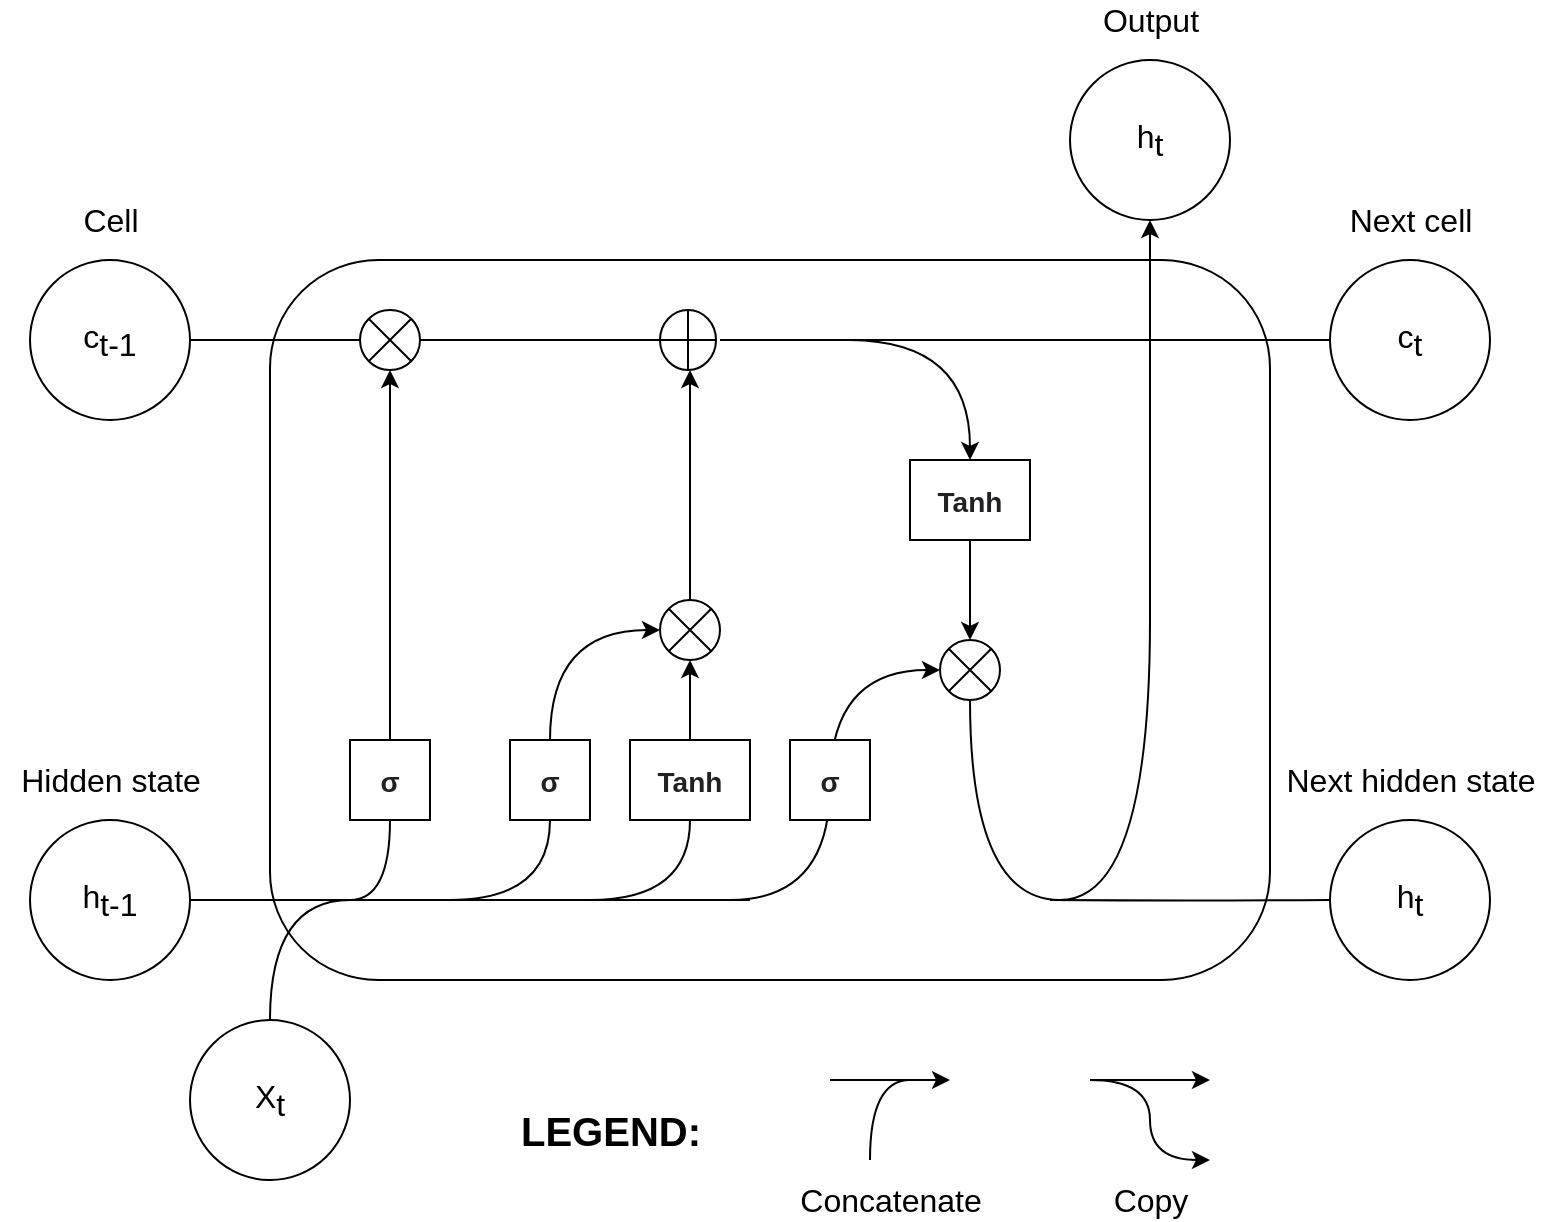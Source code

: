<mxfile version="16.5.3" type="device"><diagram id="aDb96i61qdKJiWqyvw3d" name="Page-1"><mxGraphModel dx="1038" dy="1740" grid="1" gridSize="10" guides="1" tooltips="1" connect="1" arrows="1" fold="1" page="1" pageScale="1" pageWidth="827" pageHeight="1169" math="0" shadow="0"><root><mxCell id="0"/><mxCell id="1" parent="0"/><mxCell id="R73uAFAnoTdCxDa9E3JN-49" value="" style="rounded=1;whiteSpace=wrap;html=1;fontSize=16;" vertex="1" parent="1"><mxGeometry x="240" y="-40" width="500" height="360" as="geometry"/></mxCell><mxCell id="R73uAFAnoTdCxDa9E3JN-17" style="edgeStyle=orthogonalEdgeStyle;curved=1;rounded=0;orthogonalLoop=1;jettySize=auto;html=1;fontSize=16;endArrow=none;endFill=0;" edge="1" parent="1" source="R73uAFAnoTdCxDa9E3JN-1"><mxGeometry relative="1" as="geometry"><mxPoint x="480" y="280" as="targetPoint"/></mxGeometry></mxCell><mxCell id="R73uAFAnoTdCxDa9E3JN-1" value="&lt;span style=&quot;font-size: 16px;&quot;&gt;h&lt;/span&gt;&lt;sub style=&quot;font-size: 16px;&quot;&gt;t-1&lt;/sub&gt;" style="ellipse;whiteSpace=wrap;html=1;aspect=fixed;fontSize=16;" vertex="1" parent="1"><mxGeometry x="120" y="240" width="80" height="80" as="geometry"/></mxCell><mxCell id="R73uAFAnoTdCxDa9E3JN-15" style="edgeStyle=orthogonalEdgeStyle;curved=1;rounded=0;orthogonalLoop=1;jettySize=auto;html=1;fontSize=16;startArrow=none;exitX=1;exitY=0.5;exitDx=0;exitDy=0;endArrow=none;endFill=0;entryX=0;entryY=0.5;entryDx=0;entryDy=0;" edge="1" parent="1" target="R73uAFAnoTdCxDa9E3JN-47"><mxGeometry relative="1" as="geometry"><mxPoint x="740" as="targetPoint"/><mxPoint x="465" as="sourcePoint"/></mxGeometry></mxCell><mxCell id="R73uAFAnoTdCxDa9E3JN-2" value="&lt;span style=&quot;font-size: 16px&quot;&gt;c&lt;/span&gt;&lt;sub style=&quot;font-size: 16px&quot;&gt;t-1&lt;/sub&gt;" style="ellipse;whiteSpace=wrap;html=1;aspect=fixed;fontSize=16;" vertex="1" parent="1"><mxGeometry x="120" y="-40" width="80" height="80" as="geometry"/></mxCell><mxCell id="R73uAFAnoTdCxDa9E3JN-26" style="edgeStyle=orthogonalEdgeStyle;curved=1;rounded=0;orthogonalLoop=1;jettySize=auto;html=1;fontSize=16;endArrow=none;endFill=0;exitX=0.5;exitY=0;exitDx=0;exitDy=0;" edge="1" parent="1" source="R73uAFAnoTdCxDa9E3JN-3"><mxGeometry relative="1" as="geometry"><mxPoint x="280" y="280" as="targetPoint"/><Array as="points"><mxPoint x="240" y="280"/></Array></mxGeometry></mxCell><mxCell id="R73uAFAnoTdCxDa9E3JN-3" value="&lt;span style=&quot;font-size: 16px&quot;&gt;X&lt;/span&gt;&lt;sub style=&quot;font-size: 16px&quot;&gt;t&lt;/sub&gt;" style="ellipse;whiteSpace=wrap;html=1;aspect=fixed;fontSize=16;" vertex="1" parent="1"><mxGeometry x="200" y="340" width="80" height="80" as="geometry"/></mxCell><mxCell id="R73uAFAnoTdCxDa9E3JN-4" value="Cell" style="text;html=1;align=center;verticalAlign=middle;resizable=0;points=[];autosize=1;strokeColor=none;fillColor=none;fontSize=16;" vertex="1" parent="1"><mxGeometry x="140" y="-70" width="40" height="20" as="geometry"/></mxCell><mxCell id="R73uAFAnoTdCxDa9E3JN-5" value="Hidden state" style="text;html=1;align=center;verticalAlign=middle;resizable=0;points=[];autosize=1;strokeColor=none;fillColor=none;fontSize=16;" vertex="1" parent="1"><mxGeometry x="105" y="210" width="110" height="20" as="geometry"/></mxCell><mxCell id="R73uAFAnoTdCxDa9E3JN-24" style="rounded=0;orthogonalLoop=1;jettySize=auto;html=1;entryX=0.5;entryY=1;entryDx=0;entryDy=0;fontSize=16;endArrow=classic;endFill=1;" edge="1" parent="1" source="R73uAFAnoTdCxDa9E3JN-7" target="R73uAFAnoTdCxDa9E3JN-21"><mxGeometry relative="1" as="geometry"/></mxCell><mxCell id="R73uAFAnoTdCxDa9E3JN-27" style="edgeStyle=orthogonalEdgeStyle;curved=1;rounded=0;orthogonalLoop=1;jettySize=auto;html=1;exitX=0.5;exitY=1;exitDx=0;exitDy=0;fontSize=16;endArrow=none;endFill=0;" edge="1" parent="1" source="R73uAFAnoTdCxDa9E3JN-7"><mxGeometry relative="1" as="geometry"><mxPoint x="280" y="280" as="targetPoint"/><Array as="points"><mxPoint x="300" y="280"/></Array></mxGeometry></mxCell><mxCell id="R73uAFAnoTdCxDa9E3JN-7" value="&lt;b style=&quot;color: rgb(32 , 33 , 34) ; font-family: sans-serif ; font-size: 14px ; background-color: rgb(255 , 255 , 255)&quot;&gt;σ&lt;/b&gt;" style="rounded=0;whiteSpace=wrap;html=1;fontSize=16;" vertex="1" parent="1"><mxGeometry x="280" y="200" width="40" height="40" as="geometry"/></mxCell><mxCell id="R73uAFAnoTdCxDa9E3JN-13" style="edgeStyle=orthogonalEdgeStyle;rounded=0;orthogonalLoop=1;jettySize=auto;html=1;entryX=0;entryY=0.5;entryDx=0;entryDy=0;fontSize=16;curved=1;exitX=0.5;exitY=0;exitDx=0;exitDy=0;" edge="1" parent="1" source="R73uAFAnoTdCxDa9E3JN-8" target="R73uAFAnoTdCxDa9E3JN-12"><mxGeometry relative="1" as="geometry"><Array as="points"><mxPoint x="380" y="145"/></Array></mxGeometry></mxCell><mxCell id="R73uAFAnoTdCxDa9E3JN-8" value="&lt;b style=&quot;color: rgb(32 , 33 , 34) ; font-family: sans-serif ; font-size: 14px ; background-color: rgb(255 , 255 , 255)&quot;&gt;σ&lt;/b&gt;" style="rounded=0;whiteSpace=wrap;html=1;fontSize=16;" vertex="1" parent="1"><mxGeometry x="360" y="200" width="40" height="40" as="geometry"/></mxCell><mxCell id="R73uAFAnoTdCxDa9E3JN-14" style="edgeStyle=orthogonalEdgeStyle;curved=1;rounded=0;orthogonalLoop=1;jettySize=auto;html=1;entryX=0.5;entryY=1;entryDx=0;entryDy=0;fontSize=16;" edge="1" parent="1" source="R73uAFAnoTdCxDa9E3JN-9" target="R73uAFAnoTdCxDa9E3JN-12"><mxGeometry relative="1" as="geometry"/></mxCell><mxCell id="R73uAFAnoTdCxDa9E3JN-9" value="&lt;b style=&quot;color: rgb(32 , 33 , 34) ; font-family: sans-serif ; font-size: 14px ; background-color: rgb(255 , 255 , 255)&quot;&gt;Tanh&lt;/b&gt;" style="rounded=0;whiteSpace=wrap;html=1;fontSize=16;" vertex="1" parent="1"><mxGeometry x="420" y="200" width="60" height="40" as="geometry"/></mxCell><mxCell id="R73uAFAnoTdCxDa9E3JN-36" style="edgeStyle=orthogonalEdgeStyle;curved=1;rounded=0;orthogonalLoop=1;jettySize=auto;html=1;fontSize=16;endArrow=classic;endFill=1;entryX=0.5;entryY=0;entryDx=0;entryDy=0;" edge="1" parent="1" source="R73uAFAnoTdCxDa9E3JN-10" target="R73uAFAnoTdCxDa9E3JN-39"><mxGeometry relative="1" as="geometry"><mxPoint x="590" y="160" as="targetPoint"/></mxGeometry></mxCell><mxCell id="R73uAFAnoTdCxDa9E3JN-10" value="&lt;b style=&quot;color: rgb(32 , 33 , 34) ; font-family: sans-serif ; font-size: 14px ; background-color: rgb(255 , 255 , 255)&quot;&gt;Tanh&lt;/b&gt;" style="rounded=0;whiteSpace=wrap;html=1;fontSize=16;" vertex="1" parent="1"><mxGeometry x="560" y="60" width="60" height="40" as="geometry"/></mxCell><mxCell id="R73uAFAnoTdCxDa9E3JN-32" style="edgeStyle=orthogonalEdgeStyle;curved=1;rounded=0;orthogonalLoop=1;jettySize=auto;html=1;entryX=0.5;entryY=1;entryDx=0;entryDy=0;fontSize=16;endArrow=classic;endFill=1;" edge="1" parent="1" source="R73uAFAnoTdCxDa9E3JN-12"><mxGeometry relative="1" as="geometry"><mxPoint x="450" y="15" as="targetPoint"/></mxGeometry></mxCell><mxCell id="R73uAFAnoTdCxDa9E3JN-12" value="" style="shape=sumEllipse;perimeter=ellipsePerimeter;whiteSpace=wrap;html=1;backgroundOutline=1;fontSize=16;" vertex="1" parent="1"><mxGeometry x="435" y="130" width="30" height="30" as="geometry"/></mxCell><mxCell id="R73uAFAnoTdCxDa9E3JN-23" style="edgeStyle=orthogonalEdgeStyle;curved=1;rounded=0;orthogonalLoop=1;jettySize=auto;html=1;entryX=0.5;entryY=0;entryDx=0;entryDy=0;fontSize=16;startArrow=none;" edge="1" parent="1" target="R73uAFAnoTdCxDa9E3JN-10"><mxGeometry relative="1" as="geometry"><mxPoint x="530" as="sourcePoint"/></mxGeometry></mxCell><mxCell id="R73uAFAnoTdCxDa9E3JN-33" style="edgeStyle=orthogonalEdgeStyle;curved=1;rounded=0;orthogonalLoop=1;jettySize=auto;html=1;entryX=0;entryY=0.5;entryDx=0;entryDy=0;fontSize=16;endArrow=none;endFill=0;" edge="1" parent="1" source="R73uAFAnoTdCxDa9E3JN-21"><mxGeometry relative="1" as="geometry"><mxPoint x="435" as="targetPoint"/></mxGeometry></mxCell><mxCell id="R73uAFAnoTdCxDa9E3JN-21" value="" style="shape=sumEllipse;perimeter=ellipsePerimeter;whiteSpace=wrap;html=1;backgroundOutline=1;fontSize=16;" vertex="1" parent="1"><mxGeometry x="285" y="-15" width="30" height="30" as="geometry"/></mxCell><mxCell id="R73uAFAnoTdCxDa9E3JN-22" value="" style="edgeStyle=orthogonalEdgeStyle;curved=1;rounded=0;orthogonalLoop=1;jettySize=auto;html=1;fontSize=16;endArrow=none;" edge="1" parent="1" source="R73uAFAnoTdCxDa9E3JN-2" target="R73uAFAnoTdCxDa9E3JN-21"><mxGeometry relative="1" as="geometry"><mxPoint x="740" as="targetPoint"/><mxPoint x="200" as="sourcePoint"/></mxGeometry></mxCell><mxCell id="R73uAFAnoTdCxDa9E3JN-28" style="edgeStyle=orthogonalEdgeStyle;curved=1;rounded=0;orthogonalLoop=1;jettySize=auto;html=1;exitX=0.5;exitY=1;exitDx=0;exitDy=0;fontSize=16;endArrow=none;endFill=0;" edge="1" parent="1" source="R73uAFAnoTdCxDa9E3JN-8"><mxGeometry relative="1" as="geometry"><mxPoint x="330" y="280" as="targetPoint"/><mxPoint x="310" y="250" as="sourcePoint"/><Array as="points"><mxPoint x="380" y="280"/></Array></mxGeometry></mxCell><mxCell id="R73uAFAnoTdCxDa9E3JN-29" style="edgeStyle=orthogonalEdgeStyle;curved=1;rounded=0;orthogonalLoop=1;jettySize=auto;html=1;exitX=0.5;exitY=1;exitDx=0;exitDy=0;fontSize=16;endArrow=none;endFill=0;" edge="1" parent="1"><mxGeometry relative="1" as="geometry"><mxPoint x="400" y="280" as="targetPoint"/><mxPoint x="450" y="240" as="sourcePoint"/><Array as="points"><mxPoint x="450" y="280"/></Array></mxGeometry></mxCell><mxCell id="R73uAFAnoTdCxDa9E3JN-37" style="edgeStyle=orthogonalEdgeStyle;curved=1;rounded=0;orthogonalLoop=1;jettySize=auto;html=1;fontSize=16;endArrow=classic;endFill=1;startArrow=none;" edge="1" parent="1" target="R73uAFAnoTdCxDa9E3JN-39"><mxGeometry relative="1" as="geometry"><mxPoint x="590" y="160" as="targetPoint"/><mxPoint x="470" y="280" as="sourcePoint"/><Array as="points"><mxPoint x="520" y="280"/><mxPoint x="520" y="165"/></Array></mxGeometry></mxCell><mxCell id="R73uAFAnoTdCxDa9E3JN-38" value="&lt;b style=&quot;color: rgb(32 , 33 , 34) ; font-family: sans-serif ; font-size: 14px ; background-color: rgb(255 , 255 , 255)&quot;&gt;σ&lt;/b&gt;" style="rounded=0;whiteSpace=wrap;html=1;fontSize=16;" vertex="1" parent="1"><mxGeometry x="500" y="200" width="40" height="40" as="geometry"/></mxCell><mxCell id="R73uAFAnoTdCxDa9E3JN-43" style="edgeStyle=orthogonalEdgeStyle;curved=1;rounded=0;orthogonalLoop=1;jettySize=auto;html=1;fontSize=16;endArrow=classic;endFill=1;exitX=0.5;exitY=1;exitDx=0;exitDy=0;" edge="1" parent="1" source="R73uAFAnoTdCxDa9E3JN-39"><mxGeometry relative="1" as="geometry"><mxPoint x="680" y="-60" as="targetPoint"/><Array as="points"><mxPoint x="590" y="280"/><mxPoint x="680" y="280"/><mxPoint x="680"/></Array></mxGeometry></mxCell><mxCell id="R73uAFAnoTdCxDa9E3JN-39" value="" style="shape=sumEllipse;perimeter=ellipsePerimeter;whiteSpace=wrap;html=1;backgroundOutline=1;fontSize=16;" vertex="1" parent="1"><mxGeometry x="575" y="150" width="30" height="30" as="geometry"/></mxCell><mxCell id="R73uAFAnoTdCxDa9E3JN-41" value="" style="shape=orEllipse;perimeter=ellipsePerimeter;whiteSpace=wrap;html=1;backgroundOutline=1;fontSize=16;" vertex="1" parent="1"><mxGeometry x="435" y="-15" width="28" height="30" as="geometry"/></mxCell><mxCell id="R73uAFAnoTdCxDa9E3JN-45" style="edgeStyle=orthogonalEdgeStyle;curved=1;rounded=0;orthogonalLoop=1;jettySize=auto;html=1;fontSize=16;endArrow=none;endFill=0;entryX=0;entryY=0.5;entryDx=0;entryDy=0;" edge="1" parent="1" target="R73uAFAnoTdCxDa9E3JN-48"><mxGeometry relative="1" as="geometry"><mxPoint x="740" y="280" as="targetPoint"/><mxPoint x="630" y="280" as="sourcePoint"/><Array as="points"/></mxGeometry></mxCell><mxCell id="R73uAFAnoTdCxDa9E3JN-46" value="&lt;span style=&quot;font-size: 16px&quot;&gt;h&lt;/span&gt;&lt;sub style=&quot;font-size: 16px&quot;&gt;t&lt;/sub&gt;" style="ellipse;whiteSpace=wrap;html=1;aspect=fixed;fontSize=16;" vertex="1" parent="1"><mxGeometry x="640" y="-140" width="80" height="80" as="geometry"/></mxCell><mxCell id="R73uAFAnoTdCxDa9E3JN-47" value="&lt;span style=&quot;font-size: 16px&quot;&gt;c&lt;/span&gt;&lt;sub style=&quot;font-size: 16px&quot;&gt;t&lt;/sub&gt;" style="ellipse;whiteSpace=wrap;html=1;aspect=fixed;fontSize=16;" vertex="1" parent="1"><mxGeometry x="770" y="-40" width="80" height="80" as="geometry"/></mxCell><mxCell id="R73uAFAnoTdCxDa9E3JN-48" value="&lt;span style=&quot;font-size: 16px&quot;&gt;h&lt;/span&gt;&lt;sub style=&quot;font-size: 16px&quot;&gt;t&lt;/sub&gt;" style="ellipse;whiteSpace=wrap;html=1;aspect=fixed;fontSize=16;" vertex="1" parent="1"><mxGeometry x="770" y="240" width="80" height="80" as="geometry"/></mxCell><mxCell id="R73uAFAnoTdCxDa9E3JN-50" value="Concatenate" style="text;html=1;align=center;verticalAlign=middle;resizable=0;points=[];autosize=1;strokeColor=none;fillColor=none;fontSize=16;" vertex="1" parent="1"><mxGeometry x="495" y="420" width="110" height="20" as="geometry"/></mxCell><mxCell id="R73uAFAnoTdCxDa9E3JN-51" value="&lt;b&gt;&lt;font style=&quot;font-size: 20px&quot;&gt;LEGEND:&lt;/font&gt;&lt;/b&gt;" style="text;html=1;align=center;verticalAlign=middle;resizable=0;points=[];autosize=1;strokeColor=none;fillColor=none;fontSize=16;" vertex="1" parent="1"><mxGeometry x="355" y="380" width="110" height="30" as="geometry"/></mxCell><mxCell id="R73uAFAnoTdCxDa9E3JN-54" value="" style="group" vertex="1" connectable="0" parent="1"><mxGeometry x="520" y="370" width="60" as="geometry"/></mxCell><mxCell id="R73uAFAnoTdCxDa9E3JN-52" value="" style="endArrow=none;html=1;rounded=0;fontSize=20;curved=1;edgeStyle=orthogonalEdgeStyle;" edge="1" parent="R73uAFAnoTdCxDa9E3JN-54"><mxGeometry width="50" height="50" relative="1" as="geometry"><mxPoint x="20" y="40" as="sourcePoint"/><mxPoint x="40" as="targetPoint"/><Array as="points"><mxPoint x="20"/></Array></mxGeometry></mxCell><mxCell id="R73uAFAnoTdCxDa9E3JN-53" value="" style="endArrow=classic;html=1;rounded=0;fontSize=20;curved=1;" edge="1" parent="R73uAFAnoTdCxDa9E3JN-54"><mxGeometry width="50" height="50" relative="1" as="geometry"><mxPoint as="sourcePoint"/><mxPoint x="60" as="targetPoint"/></mxGeometry></mxCell><mxCell id="R73uAFAnoTdCxDa9E3JN-59" value="Copy" style="text;html=1;align=center;verticalAlign=middle;resizable=0;points=[];autosize=1;strokeColor=none;fillColor=none;fontSize=16;" vertex="1" parent="1"><mxGeometry x="655" y="420" width="50" height="20" as="geometry"/></mxCell><mxCell id="R73uAFAnoTdCxDa9E3JN-60" value="" style="group" vertex="1" connectable="0" parent="1"><mxGeometry x="650" y="370" width="60" as="geometry"/></mxCell><mxCell id="R73uAFAnoTdCxDa9E3JN-61" value="" style="endArrow=classic;html=1;rounded=0;fontSize=20;curved=1;edgeStyle=orthogonalEdgeStyle;endFill=1;" edge="1" parent="R73uAFAnoTdCxDa9E3JN-60"><mxGeometry width="50" height="50" relative="1" as="geometry"><mxPoint as="sourcePoint"/><mxPoint x="60" y="40" as="targetPoint"/><Array as="points"><mxPoint x="30"/><mxPoint x="30" y="40"/></Array></mxGeometry></mxCell><mxCell id="R73uAFAnoTdCxDa9E3JN-62" value="" style="endArrow=classic;html=1;rounded=0;fontSize=20;curved=1;" edge="1" parent="R73uAFAnoTdCxDa9E3JN-60"><mxGeometry width="50" height="50" relative="1" as="geometry"><mxPoint as="sourcePoint"/><mxPoint x="60" as="targetPoint"/></mxGeometry></mxCell><mxCell id="R73uAFAnoTdCxDa9E3JN-63" value="Output" style="text;html=1;align=center;verticalAlign=middle;resizable=0;points=[];autosize=1;strokeColor=none;fillColor=none;fontSize=16;" vertex="1" parent="1"><mxGeometry x="650" y="-170" width="60" height="20" as="geometry"/></mxCell><mxCell id="R73uAFAnoTdCxDa9E3JN-64" value="Next cell" style="text;html=1;align=center;verticalAlign=middle;resizable=0;points=[];autosize=1;strokeColor=none;fillColor=none;fontSize=16;" vertex="1" parent="1"><mxGeometry x="770" y="-70" width="80" height="20" as="geometry"/></mxCell><mxCell id="R73uAFAnoTdCxDa9E3JN-65" value="Next hidden state" style="text;html=1;align=center;verticalAlign=middle;resizable=0;points=[];autosize=1;strokeColor=none;fillColor=none;fontSize=16;" vertex="1" parent="1"><mxGeometry x="740" y="210" width="140" height="20" as="geometry"/></mxCell></root></mxGraphModel></diagram></mxfile>
